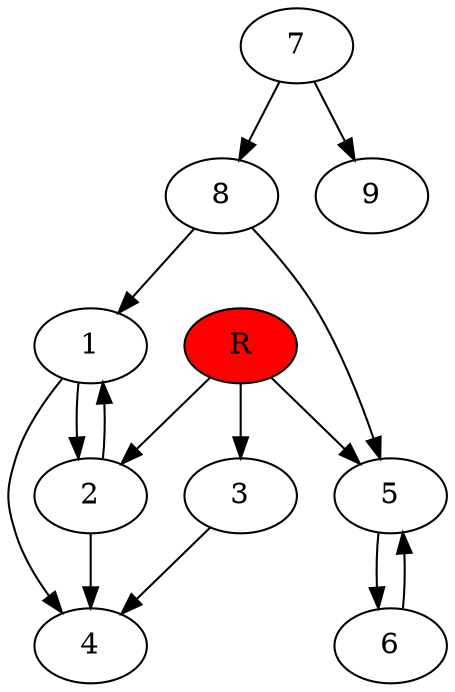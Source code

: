digraph prb25028 {
	1
	2
	3
	4
	5
	6
	7
	8
	R [fillcolor="#ff0000" style=filled]
	1 -> 2
	1 -> 4
	2 -> 1
	2 -> 4
	3 -> 4
	5 -> 6
	6 -> 5
	7 -> 8
	7 -> 9
	8 -> 1
	8 -> 5
	R -> 2
	R -> 3
	R -> 5
}
